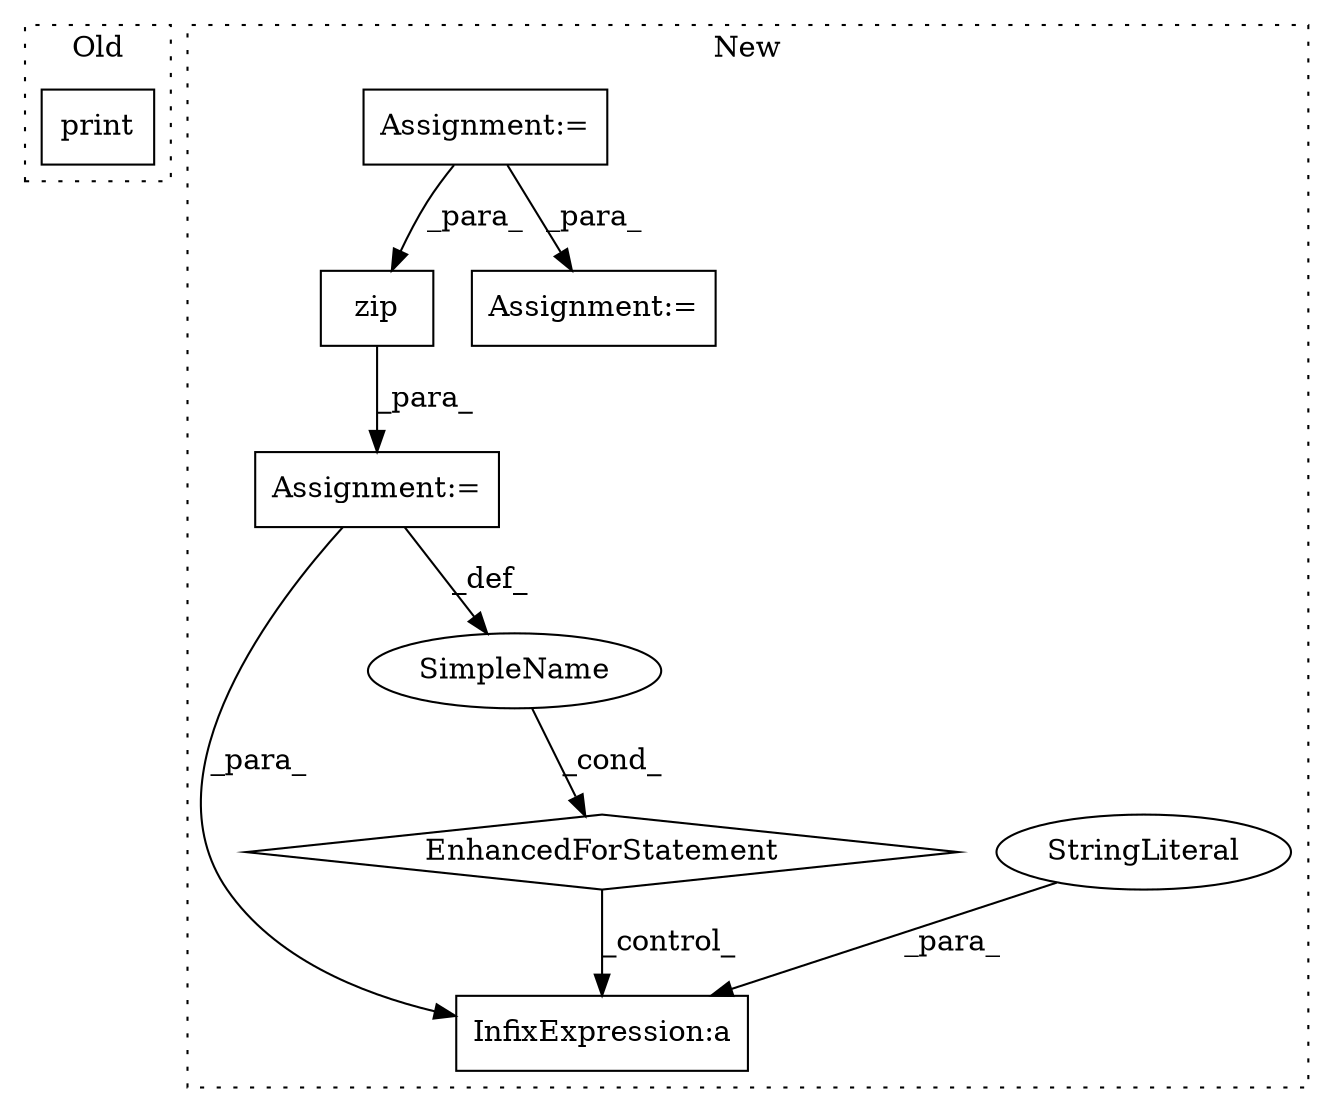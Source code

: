digraph G {
subgraph cluster0 {
1 [label="print" a="32" s="5866,5906" l="6,1" shape="box"];
label = "Old";
style="dotted";
}
subgraph cluster1 {
2 [label="zip" a="32" s="6722,6749" l="4,1" shape="box"];
3 [label="Assignment:=" a="7" s="6620,6750" l="91,2" shape="box"];
4 [label="EnhancedForStatement" a="70" s="6620,6750" l="91,2" shape="diamond"];
5 [label="InfixExpression:a" a="27" s="6798" l="18" shape="box"];
6 [label="SimpleName" a="42" s="6715" l="4" shape="ellipse"];
7 [label="StringLiteral" a="45" s="6785" l="13" shape="ellipse"];
8 [label="Assignment:=" a="7" s="5691" l="57" shape="box"];
9 [label="Assignment:=" a="7" s="6112" l="1" shape="box"];
label = "New";
style="dotted";
}
2 -> 3 [label="_para_"];
3 -> 5 [label="_para_"];
3 -> 6 [label="_def_"];
4 -> 5 [label="_control_"];
6 -> 4 [label="_cond_"];
7 -> 5 [label="_para_"];
8 -> 9 [label="_para_"];
8 -> 2 [label="_para_"];
}